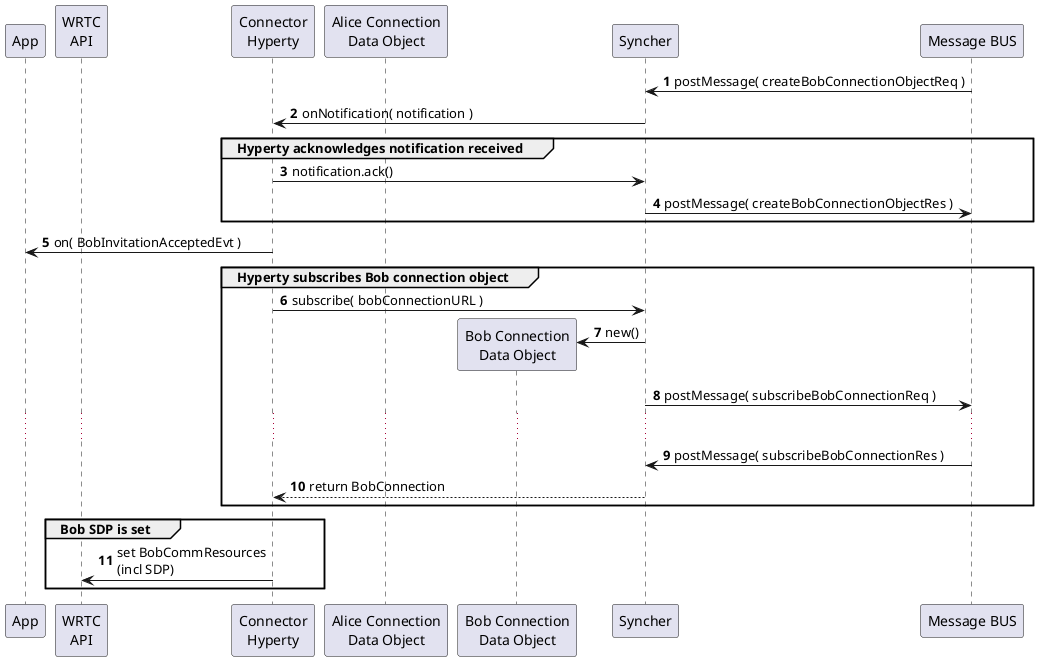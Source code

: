 @startuml
autonumber

participant "App" as app

participant "WRTC\nAPI" as wrtcAPI

participant "Connector\nHyperty" as voiceH

participant "Alice Connection\nData Object" as ConnA

participant "Bob Connection\nData Object" as ConnB

participant "Syncher" as sync

participant "Message BUS" as bus

bus ->  sync : postMessage( createBobConnectionObjectReq )

sync -> voiceH : onNotification( notification )

group Hyperty acknowledges notification received

sync <- voiceH : notification.ack()

sync -> bus : postMessage( createBobConnectionObjectRes )

end group

voiceH -> app : on( BobInvitationAcceptedEvt )

group Hyperty subscribes Bob connection object

voiceH -> sync : subscribe( bobConnectionURL )

create ConnB

sync -> ConnB : new()

sync -> bus : postMessage( subscribeBobConnectionReq )

...

sync <- bus : postMessage( subscribeBobConnectionRes )

sync --> voiceH : return BobConnection

end group

group Bob SDP is set

voiceH -> wrtcAPI : set BobCommResources\n(incl SDP)


end group


@enduml
